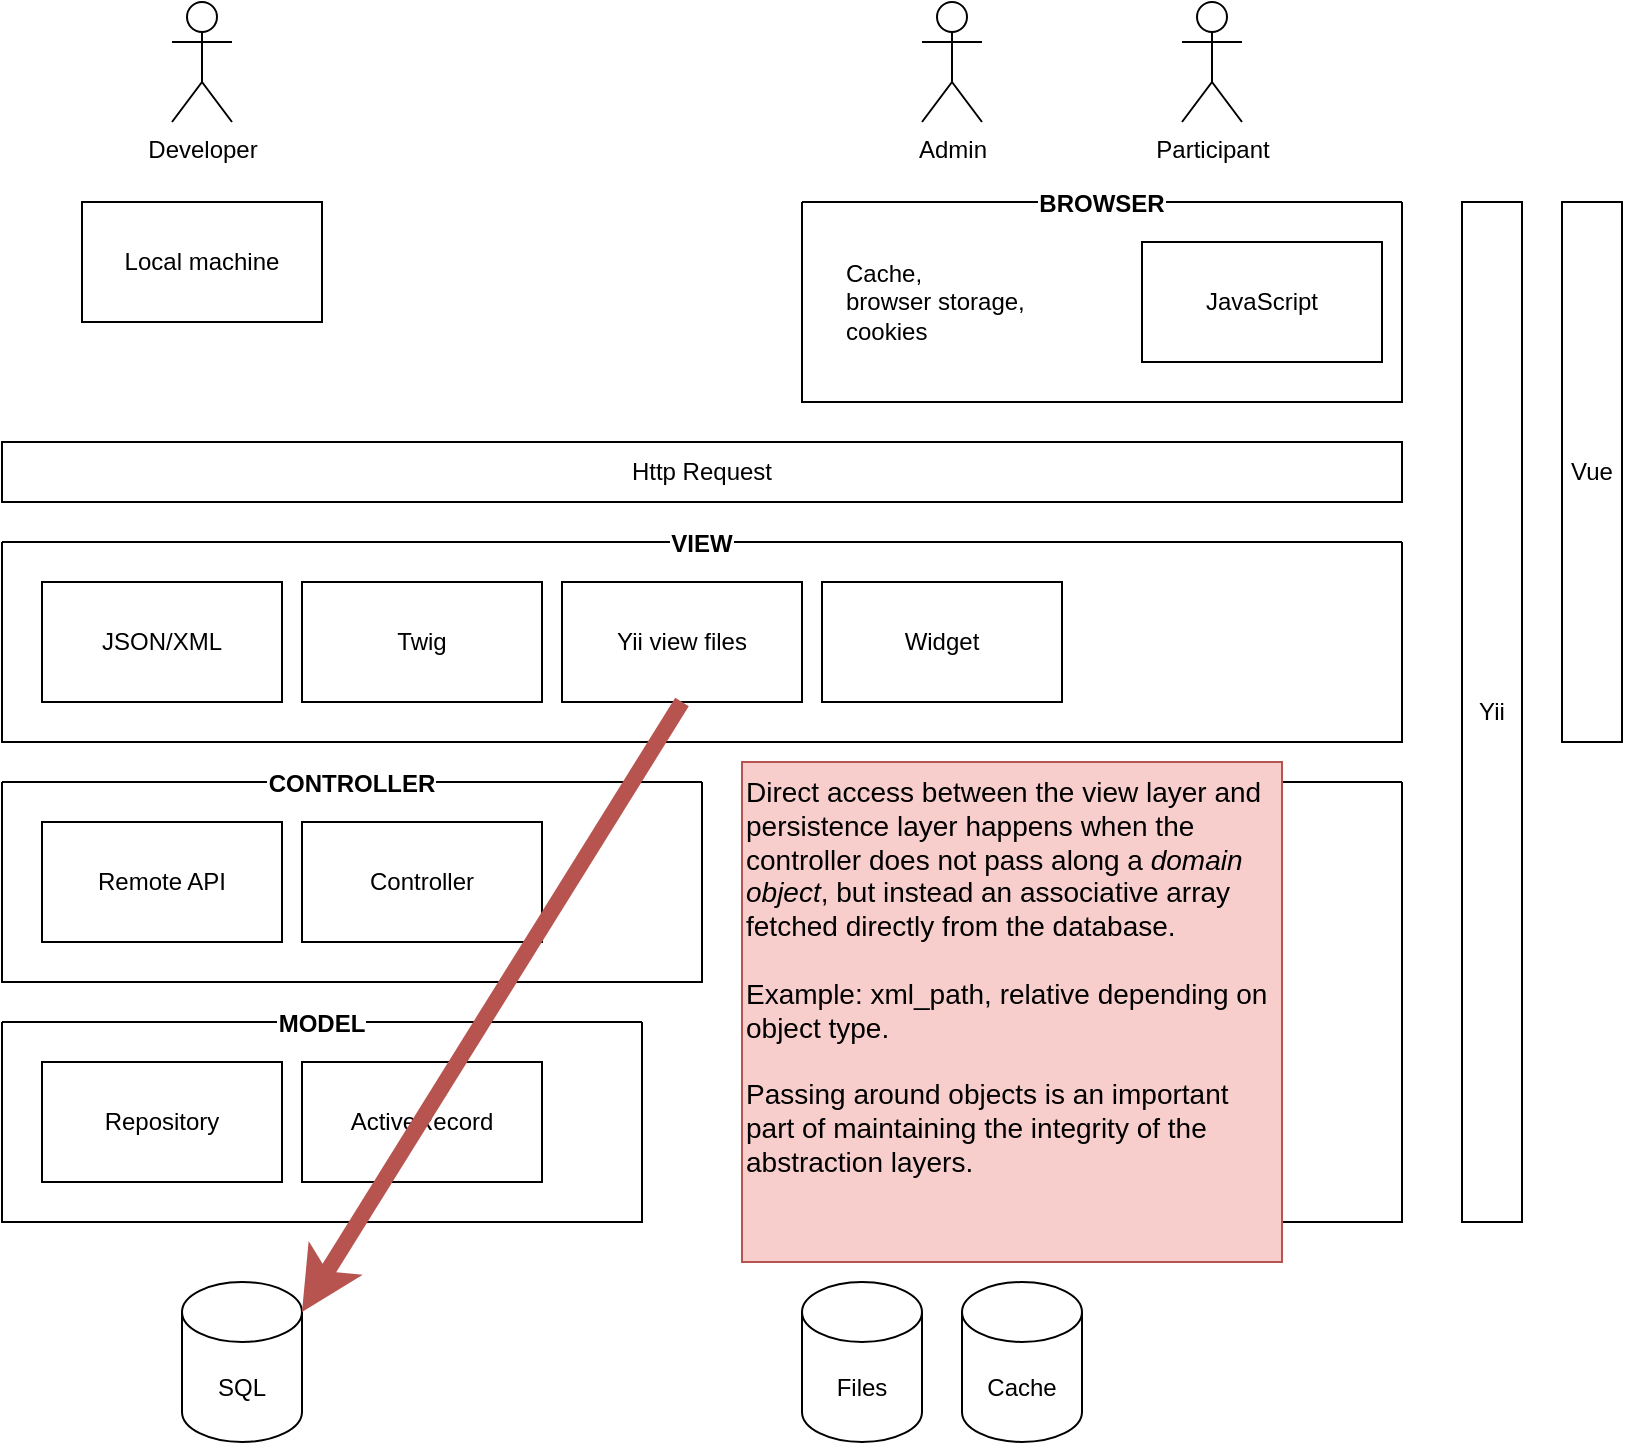 <mxfile version="14.9.9" type="github">
  <diagram id="CAZZak_FirUkJ6t7yPCO" name="Page-1">
    <mxGraphModel dx="1420" dy="1889" grid="1" gridSize="10" guides="1" tooltips="1" connect="1" arrows="1" fold="1" page="1" pageScale="1" pageWidth="850" pageHeight="1100" math="0" shadow="0">
      <root>
        <mxCell id="0" />
        <mxCell id="1" parent="0" />
        <mxCell id="ZQ06bYMubK2WD7voXs-C-1" value="SQL" style="shape=cylinder3;whiteSpace=wrap;html=1;boundedLbl=1;backgroundOutline=1;size=15;" parent="1" vertex="1">
          <mxGeometry x="220" y="320" width="60" height="80" as="geometry" />
        </mxCell>
        <mxCell id="ZQ06bYMubK2WD7voXs-C-6" value="Service classes" style="whiteSpace=wrap;html=1;" parent="1" vertex="1">
          <mxGeometry x="520" y="90" width="120" height="60" as="geometry" />
        </mxCell>
        <mxCell id="ZQ06bYMubK2WD7voXs-C-18" value="BUSINESS LOGIC" style="swimlane;startSize=0;labelBackgroundColor=#ffffff;" parent="1" vertex="1">
          <mxGeometry x="500" y="70" width="330" height="220" as="geometry" />
        </mxCell>
        <mxCell id="ZQ06bYMubK2WD7voXs-C-7" value="Helper functions" style="whiteSpace=wrap;html=1;" parent="ZQ06bYMubK2WD7voXs-C-18" vertex="1">
          <mxGeometry x="150" y="20" width="120" height="60" as="geometry" />
        </mxCell>
        <mxCell id="nsTxIgaTA_aL1YBBRUu6-2" value="&lt;div&gt;Direct access between the view layer and persistence layer happens when the controller does not pass along a &lt;i&gt;domain object&lt;/i&gt;, but instead an associative array fetched directly from the database.&lt;/div&gt;&lt;div&gt;&lt;br&gt;&lt;/div&gt;&lt;div&gt;Example: xml_path, relative depending on object type.&lt;/div&gt;&lt;div&gt;&lt;br&gt;&lt;/div&gt;&lt;div&gt;Passing around objects is an important part of maintaining the integrity of the abstraction layers.&lt;br&gt;&lt;/div&gt;" style="text;html=1;strokeColor=#b85450;fillColor=#f8cecc;align=left;verticalAlign=top;whiteSpace=wrap;rounded=0;fontSize=14;" vertex="1" parent="ZQ06bYMubK2WD7voXs-C-18">
          <mxGeometry y="-10" width="270" height="250" as="geometry" />
        </mxCell>
        <mxCell id="ZQ06bYMubK2WD7voXs-C-21" value="CONTROLLER" style="swimlane;startSize=0;labelBackgroundColor=#ffffff;" parent="1" vertex="1">
          <mxGeometry x="130" y="70" width="350" height="100" as="geometry" />
        </mxCell>
        <mxCell id="ZQ06bYMubK2WD7voXs-C-3" value="Controller" style="rounded=0;whiteSpace=wrap;html=1;" parent="ZQ06bYMubK2WD7voXs-C-21" vertex="1">
          <mxGeometry x="150" y="20" width="120" height="60" as="geometry" />
        </mxCell>
        <mxCell id="ZQ06bYMubK2WD7voXs-C-20" value="Remote API" style="rounded=0;whiteSpace=wrap;html=1;" parent="ZQ06bYMubK2WD7voXs-C-21" vertex="1">
          <mxGeometry x="20" y="20" width="120" height="60" as="geometry" />
        </mxCell>
        <mxCell id="ZQ06bYMubK2WD7voXs-C-27" value="VIEW" style="swimlane;startSize=0;swimlaneFillColor=none;swimlaneLine=1;rounded=0;shadow=0;sketch=0;labelBackgroundColor=#ffffff;" parent="1" vertex="1">
          <mxGeometry x="130" y="-50" width="700" height="100" as="geometry" />
        </mxCell>
        <mxCell id="ZQ06bYMubK2WD7voXs-C-28" value="JSON/XML" style="rounded=0;whiteSpace=wrap;html=1;" parent="ZQ06bYMubK2WD7voXs-C-27" vertex="1">
          <mxGeometry x="20" y="20" width="120" height="60" as="geometry" />
        </mxCell>
        <mxCell id="ZQ06bYMubK2WD7voXs-C-48" value="Widget" style="rounded=0;whiteSpace=wrap;html=1;" parent="ZQ06bYMubK2WD7voXs-C-27" vertex="1">
          <mxGeometry x="410" y="20" width="120" height="60" as="geometry" />
        </mxCell>
        <mxCell id="ZQ06bYMubK2WD7voXs-C-25" value="Twig" style="rounded=0;whiteSpace=wrap;html=1;" parent="ZQ06bYMubK2WD7voXs-C-27" vertex="1">
          <mxGeometry x="150" y="20" width="120" height="60" as="geometry" />
        </mxCell>
        <mxCell id="ZQ06bYMubK2WD7voXs-C-4" value="Yii view files" style="rounded=0;whiteSpace=wrap;html=1;" parent="ZQ06bYMubK2WD7voXs-C-27" vertex="1">
          <mxGeometry x="280" y="20" width="120" height="60" as="geometry" />
        </mxCell>
        <mxCell id="ZQ06bYMubK2WD7voXs-C-30" value="Local machine" style="rounded=0;whiteSpace=wrap;html=1;" parent="1" vertex="1">
          <mxGeometry x="170" y="-220" width="120" height="60" as="geometry" />
        </mxCell>
        <mxCell id="ZQ06bYMubK2WD7voXs-C-31" value="Admin" style="shape=umlActor;verticalLabelPosition=bottom;verticalAlign=top;html=1;outlineConnect=0;" parent="1" vertex="1">
          <mxGeometry x="590" y="-320" width="30" height="60" as="geometry" />
        </mxCell>
        <mxCell id="ZQ06bYMubK2WD7voXs-C-32" value="Participant" style="shape=umlActor;verticalLabelPosition=bottom;verticalAlign=top;html=1;outlineConnect=0;" parent="1" vertex="1">
          <mxGeometry x="720" y="-320" width="30" height="60" as="geometry" />
        </mxCell>
        <mxCell id="ZQ06bYMubK2WD7voXs-C-33" value="Developer" style="shape=umlActor;verticalLabelPosition=bottom;verticalAlign=top;html=1;outlineConnect=0;" parent="1" vertex="1">
          <mxGeometry x="215" y="-320" width="30" height="60" as="geometry" />
        </mxCell>
        <mxCell id="ZQ06bYMubK2WD7voXs-C-36" value="Http Request" style="rounded=0;whiteSpace=wrap;html=1;" parent="1" vertex="1">
          <mxGeometry x="130" y="-100" width="700" height="30" as="geometry" />
        </mxCell>
        <mxCell id="ZQ06bYMubK2WD7voXs-C-38" value="MODEL" style="swimlane;startSize=0;labelBackgroundColor=#ffffff;labelBorderColor=none;" parent="1" vertex="1">
          <mxGeometry x="130" y="190" width="320" height="100" as="geometry" />
        </mxCell>
        <mxCell id="ZQ06bYMubK2WD7voXs-C-40" value="ActiveRecord" style="rounded=0;whiteSpace=wrap;html=1;" parent="ZQ06bYMubK2WD7voXs-C-38" vertex="1">
          <mxGeometry x="150" y="20" width="120" height="60" as="geometry" />
        </mxCell>
        <mxCell id="ZQ06bYMubK2WD7voXs-C-41" value="Repository" style="rounded=0;whiteSpace=wrap;html=1;" parent="ZQ06bYMubK2WD7voXs-C-38" vertex="1">
          <mxGeometry x="20" y="20" width="120" height="60" as="geometry" />
        </mxCell>
        <mxCell id="ZQ06bYMubK2WD7voXs-C-44" value="BROWSER" style="swimlane;startSize=0;labelBackgroundColor=#ffffff;" parent="1" vertex="1">
          <mxGeometry x="530" y="-220" width="300" height="100" as="geometry" />
        </mxCell>
        <mxCell id="ZQ06bYMubK2WD7voXs-C-5" value="JavaScript" style="whiteSpace=wrap;html=1;" parent="ZQ06bYMubK2WD7voXs-C-44" vertex="1">
          <mxGeometry x="170" y="20" width="120" height="60" as="geometry" />
        </mxCell>
        <mxCell id="ZQ06bYMubK2WD7voXs-C-49" value="&lt;div align=&quot;left&quot;&gt;Cache,&lt;br&gt;&lt;/div&gt;&lt;div align=&quot;left&quot;&gt;browser storage,&lt;/div&gt;&lt;div align=&quot;left&quot;&gt;cookies&lt;/div&gt;" style="text;html=1;strokeColor=none;fillColor=none;align=left;verticalAlign=middle;whiteSpace=wrap;rounded=0;" parent="ZQ06bYMubK2WD7voXs-C-44" vertex="1">
          <mxGeometry x="20" y="40" width="130" height="20" as="geometry" />
        </mxCell>
        <mxCell id="ZQ06bYMubK2WD7voXs-C-46" value="Files" style="shape=cylinder3;whiteSpace=wrap;html=1;boundedLbl=1;backgroundOutline=1;size=15;" parent="1" vertex="1">
          <mxGeometry x="530" y="320" width="60" height="80" as="geometry" />
        </mxCell>
        <mxCell id="sVkk13WtHpjU11I0KpUk-1" value="Cache" style="shape=cylinder3;whiteSpace=wrap;html=1;boundedLbl=1;backgroundOutline=1;size=15;" parent="1" vertex="1">
          <mxGeometry x="610" y="320" width="60" height="80" as="geometry" />
        </mxCell>
        <mxCell id="sVkk13WtHpjU11I0KpUk-2" value="Yii" style="rounded=0;whiteSpace=wrap;html=1;direction=south;" parent="1" vertex="1">
          <mxGeometry x="860" y="-220" width="30" height="510" as="geometry" />
        </mxCell>
        <mxCell id="sVkk13WtHpjU11I0KpUk-3" value="Vue" style="rounded=0;whiteSpace=wrap;html=1;direction=south;" parent="1" vertex="1">
          <mxGeometry x="910" y="-220" width="30" height="270" as="geometry" />
        </mxCell>
        <mxCell id="nsTxIgaTA_aL1YBBRUu6-1" value="" style="endArrow=classic;html=1;entryX=1;entryY=0;entryDx=0;entryDy=15;entryPerimeter=0;exitX=0.5;exitY=1;exitDx=0;exitDy=0;fillColor=#f8cecc;strokeColor=#b85450;strokeWidth=8;" edge="1" parent="1" source="ZQ06bYMubK2WD7voXs-C-4" target="ZQ06bYMubK2WD7voXs-C-1">
          <mxGeometry width="50" height="50" relative="1" as="geometry">
            <mxPoint x="590" y="130" as="sourcePoint" />
            <mxPoint x="640" y="80" as="targetPoint" />
          </mxGeometry>
        </mxCell>
      </root>
    </mxGraphModel>
  </diagram>
</mxfile>
